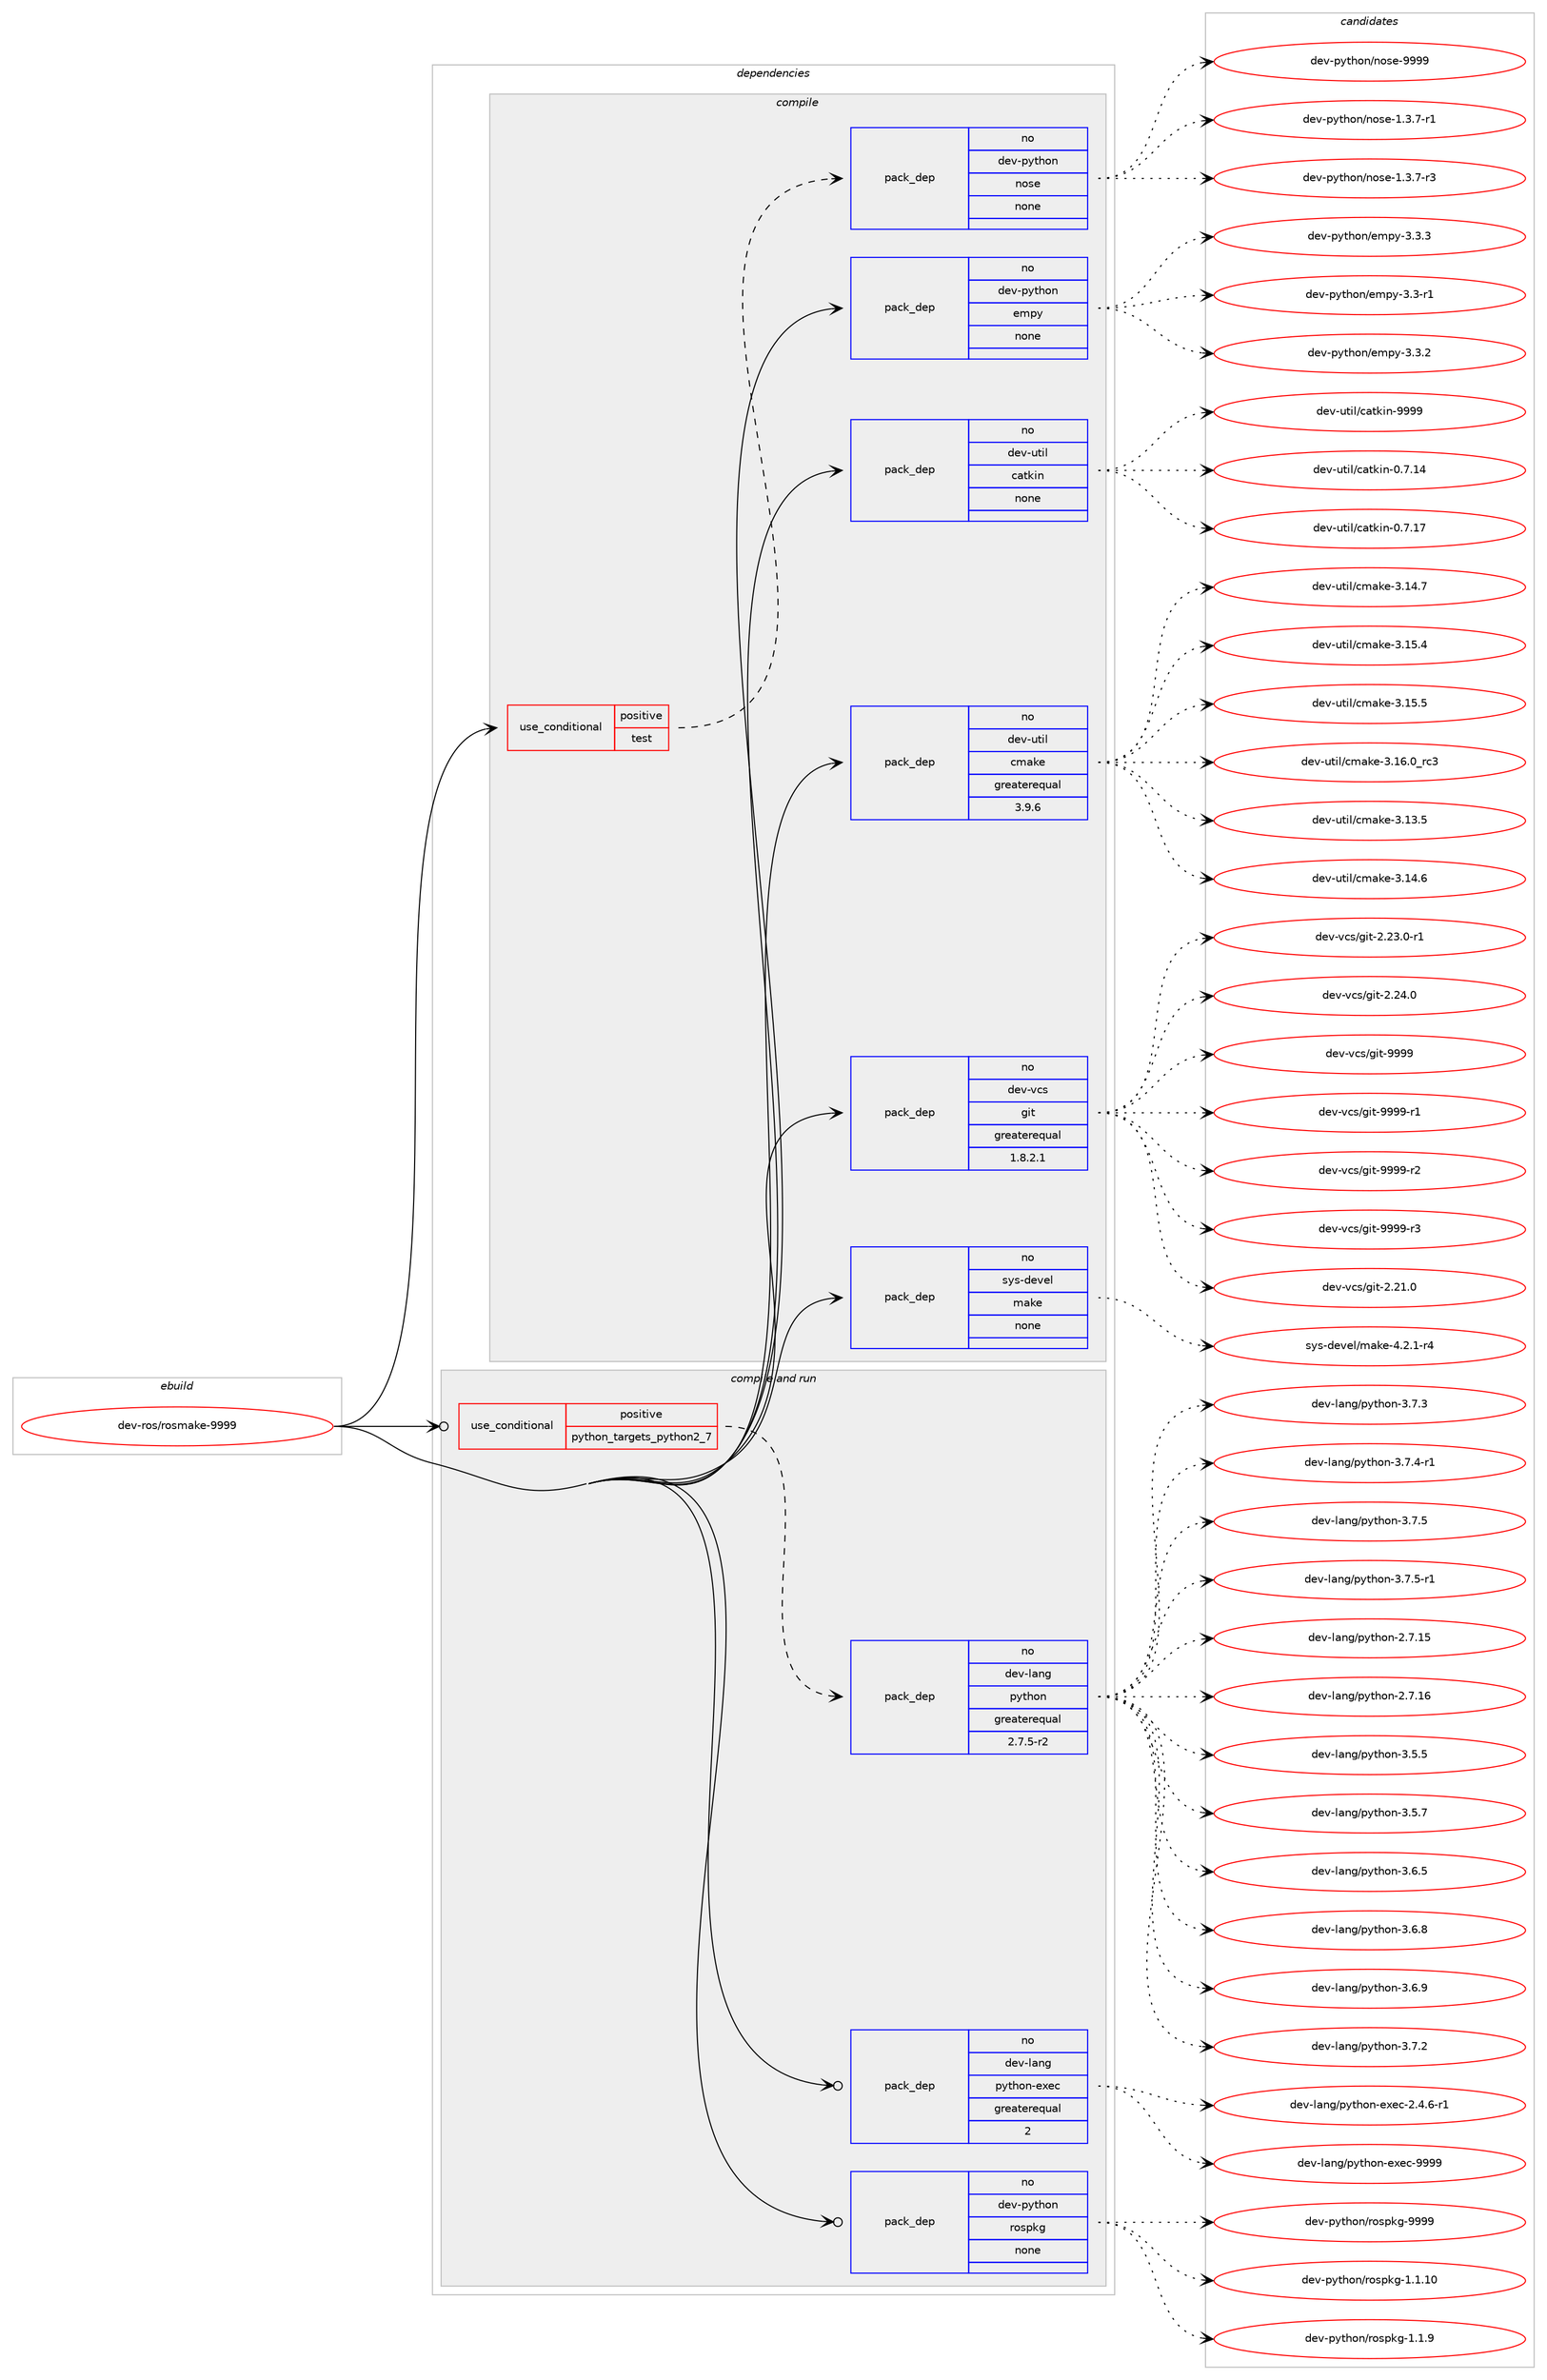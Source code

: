 digraph prolog {

# *************
# Graph options
# *************

newrank=true;
concentrate=true;
compound=true;
graph [rankdir=LR,fontname=Helvetica,fontsize=10,ranksep=1.5];#, ranksep=2.5, nodesep=0.2];
edge  [arrowhead=vee];
node  [fontname=Helvetica,fontsize=10];

# **********
# The ebuild
# **********

subgraph cluster_leftcol {
color=gray;
rank=same;
label=<<i>ebuild</i>>;
id [label="dev-ros/rosmake-9999", color=red, width=4, href="../dev-ros/rosmake-9999.svg"];
}

# ****************
# The dependencies
# ****************

subgraph cluster_midcol {
color=gray;
label=<<i>dependencies</i>>;
subgraph cluster_compile {
fillcolor="#eeeeee";
style=filled;
label=<<i>compile</i>>;
subgraph cond154768 {
dependency662113 [label=<<TABLE BORDER="0" CELLBORDER="1" CELLSPACING="0" CELLPADDING="4"><TR><TD ROWSPAN="3" CELLPADDING="10">use_conditional</TD></TR><TR><TD>positive</TD></TR><TR><TD>test</TD></TR></TABLE>>, shape=none, color=red];
subgraph pack495439 {
dependency662114 [label=<<TABLE BORDER="0" CELLBORDER="1" CELLSPACING="0" CELLPADDING="4" WIDTH="220"><TR><TD ROWSPAN="6" CELLPADDING="30">pack_dep</TD></TR><TR><TD WIDTH="110">no</TD></TR><TR><TD>dev-python</TD></TR><TR><TD>nose</TD></TR><TR><TD>none</TD></TR><TR><TD></TD></TR></TABLE>>, shape=none, color=blue];
}
dependency662113:e -> dependency662114:w [weight=20,style="dashed",arrowhead="vee"];
}
id:e -> dependency662113:w [weight=20,style="solid",arrowhead="vee"];
subgraph pack495440 {
dependency662115 [label=<<TABLE BORDER="0" CELLBORDER="1" CELLSPACING="0" CELLPADDING="4" WIDTH="220"><TR><TD ROWSPAN="6" CELLPADDING="30">pack_dep</TD></TR><TR><TD WIDTH="110">no</TD></TR><TR><TD>dev-python</TD></TR><TR><TD>empy</TD></TR><TR><TD>none</TD></TR><TR><TD></TD></TR></TABLE>>, shape=none, color=blue];
}
id:e -> dependency662115:w [weight=20,style="solid",arrowhead="vee"];
subgraph pack495441 {
dependency662116 [label=<<TABLE BORDER="0" CELLBORDER="1" CELLSPACING="0" CELLPADDING="4" WIDTH="220"><TR><TD ROWSPAN="6" CELLPADDING="30">pack_dep</TD></TR><TR><TD WIDTH="110">no</TD></TR><TR><TD>dev-util</TD></TR><TR><TD>catkin</TD></TR><TR><TD>none</TD></TR><TR><TD></TD></TR></TABLE>>, shape=none, color=blue];
}
id:e -> dependency662116:w [weight=20,style="solid",arrowhead="vee"];
subgraph pack495442 {
dependency662117 [label=<<TABLE BORDER="0" CELLBORDER="1" CELLSPACING="0" CELLPADDING="4" WIDTH="220"><TR><TD ROWSPAN="6" CELLPADDING="30">pack_dep</TD></TR><TR><TD WIDTH="110">no</TD></TR><TR><TD>dev-util</TD></TR><TR><TD>cmake</TD></TR><TR><TD>greaterequal</TD></TR><TR><TD>3.9.6</TD></TR></TABLE>>, shape=none, color=blue];
}
id:e -> dependency662117:w [weight=20,style="solid",arrowhead="vee"];
subgraph pack495443 {
dependency662118 [label=<<TABLE BORDER="0" CELLBORDER="1" CELLSPACING="0" CELLPADDING="4" WIDTH="220"><TR><TD ROWSPAN="6" CELLPADDING="30">pack_dep</TD></TR><TR><TD WIDTH="110">no</TD></TR><TR><TD>dev-vcs</TD></TR><TR><TD>git</TD></TR><TR><TD>greaterequal</TD></TR><TR><TD>1.8.2.1</TD></TR></TABLE>>, shape=none, color=blue];
}
id:e -> dependency662118:w [weight=20,style="solid",arrowhead="vee"];
subgraph pack495444 {
dependency662119 [label=<<TABLE BORDER="0" CELLBORDER="1" CELLSPACING="0" CELLPADDING="4" WIDTH="220"><TR><TD ROWSPAN="6" CELLPADDING="30">pack_dep</TD></TR><TR><TD WIDTH="110">no</TD></TR><TR><TD>sys-devel</TD></TR><TR><TD>make</TD></TR><TR><TD>none</TD></TR><TR><TD></TD></TR></TABLE>>, shape=none, color=blue];
}
id:e -> dependency662119:w [weight=20,style="solid",arrowhead="vee"];
}
subgraph cluster_compileandrun {
fillcolor="#eeeeee";
style=filled;
label=<<i>compile and run</i>>;
subgraph cond154769 {
dependency662120 [label=<<TABLE BORDER="0" CELLBORDER="1" CELLSPACING="0" CELLPADDING="4"><TR><TD ROWSPAN="3" CELLPADDING="10">use_conditional</TD></TR><TR><TD>positive</TD></TR><TR><TD>python_targets_python2_7</TD></TR></TABLE>>, shape=none, color=red];
subgraph pack495445 {
dependency662121 [label=<<TABLE BORDER="0" CELLBORDER="1" CELLSPACING="0" CELLPADDING="4" WIDTH="220"><TR><TD ROWSPAN="6" CELLPADDING="30">pack_dep</TD></TR><TR><TD WIDTH="110">no</TD></TR><TR><TD>dev-lang</TD></TR><TR><TD>python</TD></TR><TR><TD>greaterequal</TD></TR><TR><TD>2.7.5-r2</TD></TR></TABLE>>, shape=none, color=blue];
}
dependency662120:e -> dependency662121:w [weight=20,style="dashed",arrowhead="vee"];
}
id:e -> dependency662120:w [weight=20,style="solid",arrowhead="odotvee"];
subgraph pack495446 {
dependency662122 [label=<<TABLE BORDER="0" CELLBORDER="1" CELLSPACING="0" CELLPADDING="4" WIDTH="220"><TR><TD ROWSPAN="6" CELLPADDING="30">pack_dep</TD></TR><TR><TD WIDTH="110">no</TD></TR><TR><TD>dev-lang</TD></TR><TR><TD>python-exec</TD></TR><TR><TD>greaterequal</TD></TR><TR><TD>2</TD></TR></TABLE>>, shape=none, color=blue];
}
id:e -> dependency662122:w [weight=20,style="solid",arrowhead="odotvee"];
subgraph pack495447 {
dependency662123 [label=<<TABLE BORDER="0" CELLBORDER="1" CELLSPACING="0" CELLPADDING="4" WIDTH="220"><TR><TD ROWSPAN="6" CELLPADDING="30">pack_dep</TD></TR><TR><TD WIDTH="110">no</TD></TR><TR><TD>dev-python</TD></TR><TR><TD>rospkg</TD></TR><TR><TD>none</TD></TR><TR><TD></TD></TR></TABLE>>, shape=none, color=blue];
}
id:e -> dependency662123:w [weight=20,style="solid",arrowhead="odotvee"];
}
subgraph cluster_run {
fillcolor="#eeeeee";
style=filled;
label=<<i>run</i>>;
}
}

# **************
# The candidates
# **************

subgraph cluster_choices {
rank=same;
color=gray;
label=<<i>candidates</i>>;

subgraph choice495439 {
color=black;
nodesep=1;
choice10010111845112121116104111110471101111151014549465146554511449 [label="dev-python/nose-1.3.7-r1", color=red, width=4,href="../dev-python/nose-1.3.7-r1.svg"];
choice10010111845112121116104111110471101111151014549465146554511451 [label="dev-python/nose-1.3.7-r3", color=red, width=4,href="../dev-python/nose-1.3.7-r3.svg"];
choice10010111845112121116104111110471101111151014557575757 [label="dev-python/nose-9999", color=red, width=4,href="../dev-python/nose-9999.svg"];
dependency662114:e -> choice10010111845112121116104111110471101111151014549465146554511449:w [style=dotted,weight="100"];
dependency662114:e -> choice10010111845112121116104111110471101111151014549465146554511451:w [style=dotted,weight="100"];
dependency662114:e -> choice10010111845112121116104111110471101111151014557575757:w [style=dotted,weight="100"];
}
subgraph choice495440 {
color=black;
nodesep=1;
choice1001011184511212111610411111047101109112121455146514511449 [label="dev-python/empy-3.3-r1", color=red, width=4,href="../dev-python/empy-3.3-r1.svg"];
choice1001011184511212111610411111047101109112121455146514650 [label="dev-python/empy-3.3.2", color=red, width=4,href="../dev-python/empy-3.3.2.svg"];
choice1001011184511212111610411111047101109112121455146514651 [label="dev-python/empy-3.3.3", color=red, width=4,href="../dev-python/empy-3.3.3.svg"];
dependency662115:e -> choice1001011184511212111610411111047101109112121455146514511449:w [style=dotted,weight="100"];
dependency662115:e -> choice1001011184511212111610411111047101109112121455146514650:w [style=dotted,weight="100"];
dependency662115:e -> choice1001011184511212111610411111047101109112121455146514651:w [style=dotted,weight="100"];
}
subgraph choice495441 {
color=black;
nodesep=1;
choice1001011184511711610510847999711610710511045484655464952 [label="dev-util/catkin-0.7.14", color=red, width=4,href="../dev-util/catkin-0.7.14.svg"];
choice1001011184511711610510847999711610710511045484655464955 [label="dev-util/catkin-0.7.17", color=red, width=4,href="../dev-util/catkin-0.7.17.svg"];
choice100101118451171161051084799971161071051104557575757 [label="dev-util/catkin-9999", color=red, width=4,href="../dev-util/catkin-9999.svg"];
dependency662116:e -> choice1001011184511711610510847999711610710511045484655464952:w [style=dotted,weight="100"];
dependency662116:e -> choice1001011184511711610510847999711610710511045484655464955:w [style=dotted,weight="100"];
dependency662116:e -> choice100101118451171161051084799971161071051104557575757:w [style=dotted,weight="100"];
}
subgraph choice495442 {
color=black;
nodesep=1;
choice1001011184511711610510847991099710710145514649514653 [label="dev-util/cmake-3.13.5", color=red, width=4,href="../dev-util/cmake-3.13.5.svg"];
choice1001011184511711610510847991099710710145514649524654 [label="dev-util/cmake-3.14.6", color=red, width=4,href="../dev-util/cmake-3.14.6.svg"];
choice1001011184511711610510847991099710710145514649524655 [label="dev-util/cmake-3.14.7", color=red, width=4,href="../dev-util/cmake-3.14.7.svg"];
choice1001011184511711610510847991099710710145514649534652 [label="dev-util/cmake-3.15.4", color=red, width=4,href="../dev-util/cmake-3.15.4.svg"];
choice1001011184511711610510847991099710710145514649534653 [label="dev-util/cmake-3.15.5", color=red, width=4,href="../dev-util/cmake-3.15.5.svg"];
choice1001011184511711610510847991099710710145514649544648951149951 [label="dev-util/cmake-3.16.0_rc3", color=red, width=4,href="../dev-util/cmake-3.16.0_rc3.svg"];
dependency662117:e -> choice1001011184511711610510847991099710710145514649514653:w [style=dotted,weight="100"];
dependency662117:e -> choice1001011184511711610510847991099710710145514649524654:w [style=dotted,weight="100"];
dependency662117:e -> choice1001011184511711610510847991099710710145514649524655:w [style=dotted,weight="100"];
dependency662117:e -> choice1001011184511711610510847991099710710145514649534652:w [style=dotted,weight="100"];
dependency662117:e -> choice1001011184511711610510847991099710710145514649534653:w [style=dotted,weight="100"];
dependency662117:e -> choice1001011184511711610510847991099710710145514649544648951149951:w [style=dotted,weight="100"];
}
subgraph choice495443 {
color=black;
nodesep=1;
choice10010111845118991154710310511645504650494648 [label="dev-vcs/git-2.21.0", color=red, width=4,href="../dev-vcs/git-2.21.0.svg"];
choice100101118451189911547103105116455046505146484511449 [label="dev-vcs/git-2.23.0-r1", color=red, width=4,href="../dev-vcs/git-2.23.0-r1.svg"];
choice10010111845118991154710310511645504650524648 [label="dev-vcs/git-2.24.0", color=red, width=4,href="../dev-vcs/git-2.24.0.svg"];
choice1001011184511899115471031051164557575757 [label="dev-vcs/git-9999", color=red, width=4,href="../dev-vcs/git-9999.svg"];
choice10010111845118991154710310511645575757574511449 [label="dev-vcs/git-9999-r1", color=red, width=4,href="../dev-vcs/git-9999-r1.svg"];
choice10010111845118991154710310511645575757574511450 [label="dev-vcs/git-9999-r2", color=red, width=4,href="../dev-vcs/git-9999-r2.svg"];
choice10010111845118991154710310511645575757574511451 [label="dev-vcs/git-9999-r3", color=red, width=4,href="../dev-vcs/git-9999-r3.svg"];
dependency662118:e -> choice10010111845118991154710310511645504650494648:w [style=dotted,weight="100"];
dependency662118:e -> choice100101118451189911547103105116455046505146484511449:w [style=dotted,weight="100"];
dependency662118:e -> choice10010111845118991154710310511645504650524648:w [style=dotted,weight="100"];
dependency662118:e -> choice1001011184511899115471031051164557575757:w [style=dotted,weight="100"];
dependency662118:e -> choice10010111845118991154710310511645575757574511449:w [style=dotted,weight="100"];
dependency662118:e -> choice10010111845118991154710310511645575757574511450:w [style=dotted,weight="100"];
dependency662118:e -> choice10010111845118991154710310511645575757574511451:w [style=dotted,weight="100"];
}
subgraph choice495444 {
color=black;
nodesep=1;
choice1151211154510010111810110847109971071014552465046494511452 [label="sys-devel/make-4.2.1-r4", color=red, width=4,href="../sys-devel/make-4.2.1-r4.svg"];
dependency662119:e -> choice1151211154510010111810110847109971071014552465046494511452:w [style=dotted,weight="100"];
}
subgraph choice495445 {
color=black;
nodesep=1;
choice10010111845108971101034711212111610411111045504655464953 [label="dev-lang/python-2.7.15", color=red, width=4,href="../dev-lang/python-2.7.15.svg"];
choice10010111845108971101034711212111610411111045504655464954 [label="dev-lang/python-2.7.16", color=red, width=4,href="../dev-lang/python-2.7.16.svg"];
choice100101118451089711010347112121116104111110455146534653 [label="dev-lang/python-3.5.5", color=red, width=4,href="../dev-lang/python-3.5.5.svg"];
choice100101118451089711010347112121116104111110455146534655 [label="dev-lang/python-3.5.7", color=red, width=4,href="../dev-lang/python-3.5.7.svg"];
choice100101118451089711010347112121116104111110455146544653 [label="dev-lang/python-3.6.5", color=red, width=4,href="../dev-lang/python-3.6.5.svg"];
choice100101118451089711010347112121116104111110455146544656 [label="dev-lang/python-3.6.8", color=red, width=4,href="../dev-lang/python-3.6.8.svg"];
choice100101118451089711010347112121116104111110455146544657 [label="dev-lang/python-3.6.9", color=red, width=4,href="../dev-lang/python-3.6.9.svg"];
choice100101118451089711010347112121116104111110455146554650 [label="dev-lang/python-3.7.2", color=red, width=4,href="../dev-lang/python-3.7.2.svg"];
choice100101118451089711010347112121116104111110455146554651 [label="dev-lang/python-3.7.3", color=red, width=4,href="../dev-lang/python-3.7.3.svg"];
choice1001011184510897110103471121211161041111104551465546524511449 [label="dev-lang/python-3.7.4-r1", color=red, width=4,href="../dev-lang/python-3.7.4-r1.svg"];
choice100101118451089711010347112121116104111110455146554653 [label="dev-lang/python-3.7.5", color=red, width=4,href="../dev-lang/python-3.7.5.svg"];
choice1001011184510897110103471121211161041111104551465546534511449 [label="dev-lang/python-3.7.5-r1", color=red, width=4,href="../dev-lang/python-3.7.5-r1.svg"];
dependency662121:e -> choice10010111845108971101034711212111610411111045504655464953:w [style=dotted,weight="100"];
dependency662121:e -> choice10010111845108971101034711212111610411111045504655464954:w [style=dotted,weight="100"];
dependency662121:e -> choice100101118451089711010347112121116104111110455146534653:w [style=dotted,weight="100"];
dependency662121:e -> choice100101118451089711010347112121116104111110455146534655:w [style=dotted,weight="100"];
dependency662121:e -> choice100101118451089711010347112121116104111110455146544653:w [style=dotted,weight="100"];
dependency662121:e -> choice100101118451089711010347112121116104111110455146544656:w [style=dotted,weight="100"];
dependency662121:e -> choice100101118451089711010347112121116104111110455146544657:w [style=dotted,weight="100"];
dependency662121:e -> choice100101118451089711010347112121116104111110455146554650:w [style=dotted,weight="100"];
dependency662121:e -> choice100101118451089711010347112121116104111110455146554651:w [style=dotted,weight="100"];
dependency662121:e -> choice1001011184510897110103471121211161041111104551465546524511449:w [style=dotted,weight="100"];
dependency662121:e -> choice100101118451089711010347112121116104111110455146554653:w [style=dotted,weight="100"];
dependency662121:e -> choice1001011184510897110103471121211161041111104551465546534511449:w [style=dotted,weight="100"];
}
subgraph choice495446 {
color=black;
nodesep=1;
choice10010111845108971101034711212111610411111045101120101994550465246544511449 [label="dev-lang/python-exec-2.4.6-r1", color=red, width=4,href="../dev-lang/python-exec-2.4.6-r1.svg"];
choice10010111845108971101034711212111610411111045101120101994557575757 [label="dev-lang/python-exec-9999", color=red, width=4,href="../dev-lang/python-exec-9999.svg"];
dependency662122:e -> choice10010111845108971101034711212111610411111045101120101994550465246544511449:w [style=dotted,weight="100"];
dependency662122:e -> choice10010111845108971101034711212111610411111045101120101994557575757:w [style=dotted,weight="100"];
}
subgraph choice495447 {
color=black;
nodesep=1;
choice100101118451121211161041111104711411111511210710345494649464948 [label="dev-python/rospkg-1.1.10", color=red, width=4,href="../dev-python/rospkg-1.1.10.svg"];
choice1001011184511212111610411111047114111115112107103454946494657 [label="dev-python/rospkg-1.1.9", color=red, width=4,href="../dev-python/rospkg-1.1.9.svg"];
choice10010111845112121116104111110471141111151121071034557575757 [label="dev-python/rospkg-9999", color=red, width=4,href="../dev-python/rospkg-9999.svg"];
dependency662123:e -> choice100101118451121211161041111104711411111511210710345494649464948:w [style=dotted,weight="100"];
dependency662123:e -> choice1001011184511212111610411111047114111115112107103454946494657:w [style=dotted,weight="100"];
dependency662123:e -> choice10010111845112121116104111110471141111151121071034557575757:w [style=dotted,weight="100"];
}
}

}
